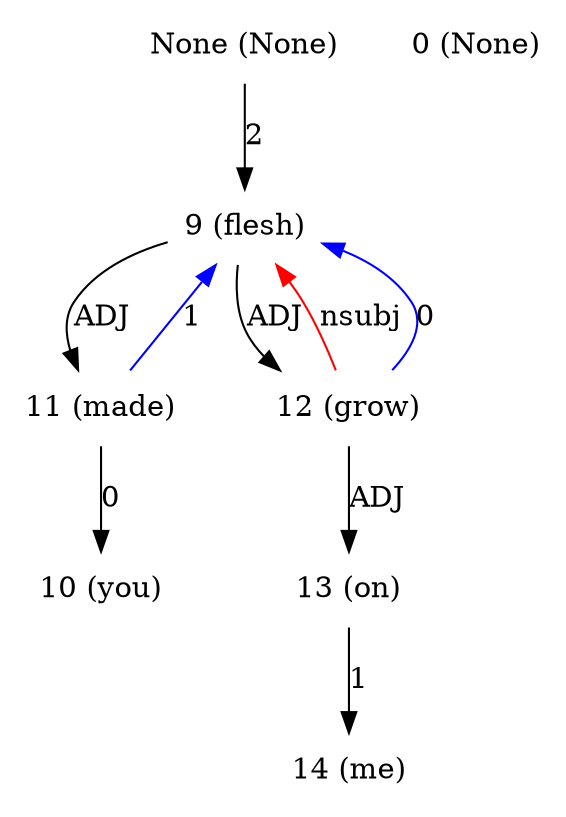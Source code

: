 digraph G{
edge [dir=forward]
node [shape=plaintext]

None [label="None (None)"]
None -> 9 [label="2"]
0 [label="0 (None)"]
9 [label="9 (flesh)"]
9 -> 11 [label="ADJ"]
9 -> 12 [label="ADJ"]
12 -> 9 [label="nsubj", color="red"]
10 [label="10 (you)"]
11 [label="11 (made)"]
11 -> 9 [label="1", color="blue"]
11 -> 10 [label="0"]
12 [label="12 (grow)"]
12 -> 9 [label="0", color="blue"]
12 -> 13 [label="ADJ"]
13 [label="13 (on)"]
13 -> 14 [label="1"]
14 [label="14 (me)"]
}
